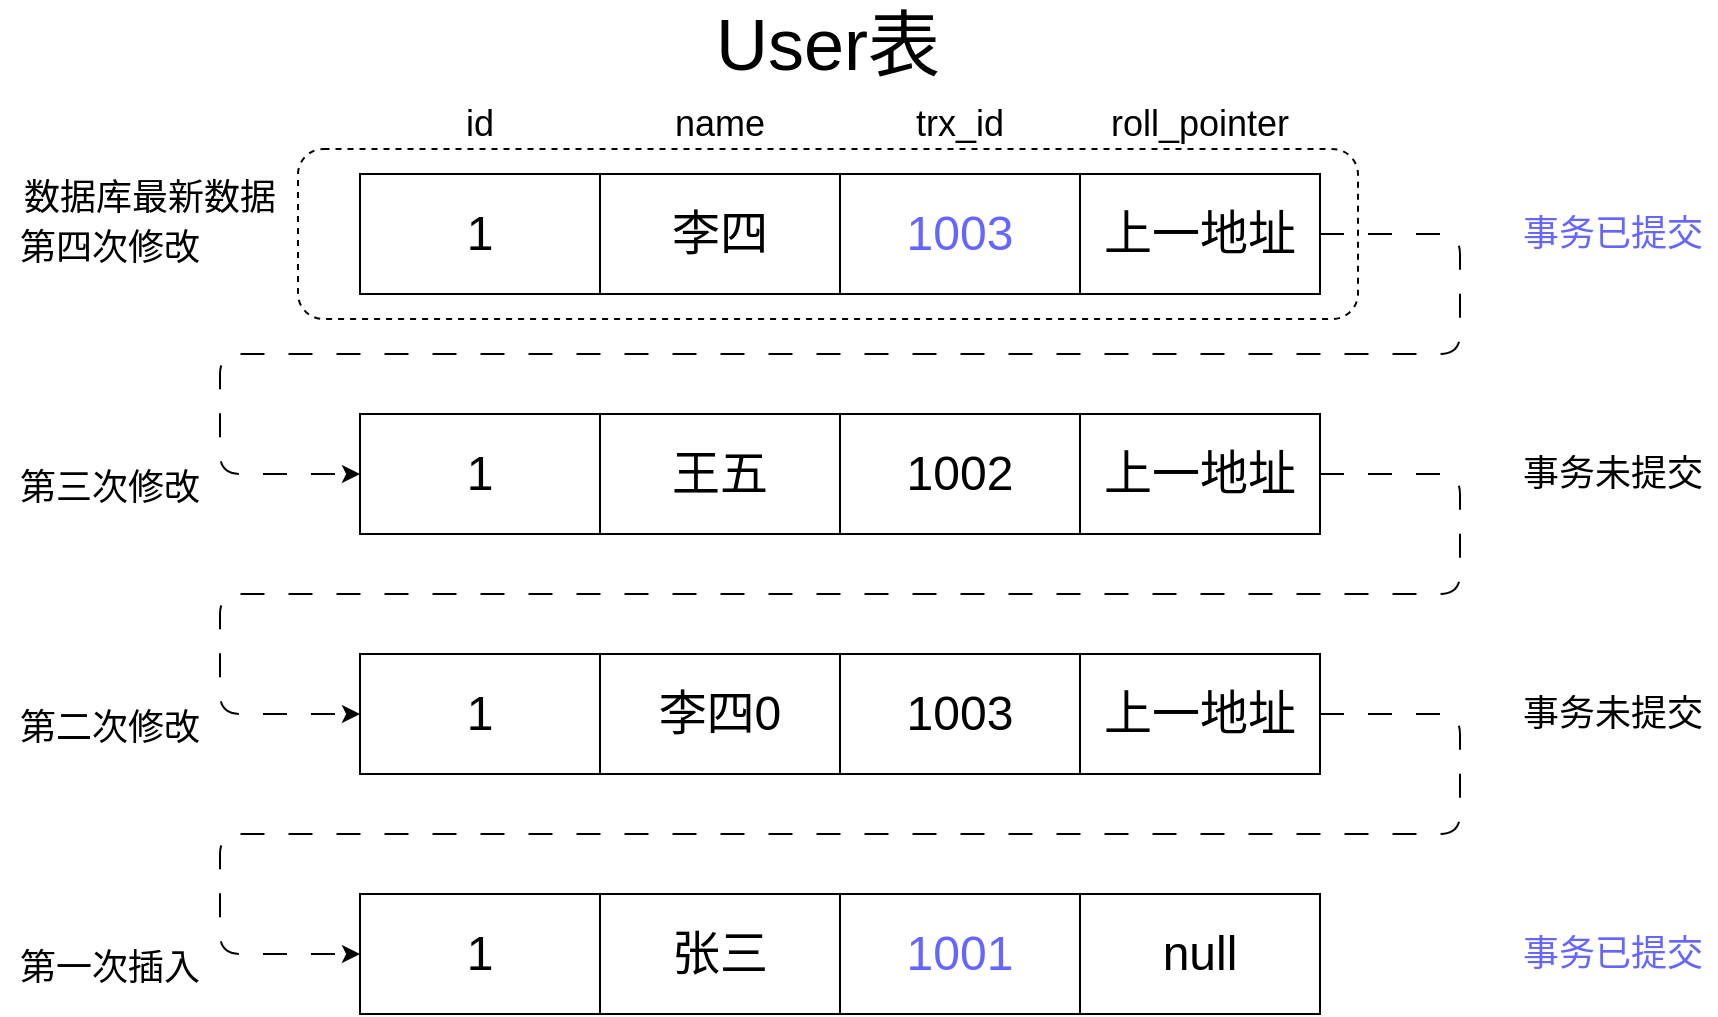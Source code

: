<mxfile>
    <diagram id="abLrTeT4Zs4_mOs3DVsZ" name="第 1 页">
        <mxGraphModel dx="978" dy="692" grid="1" gridSize="10" guides="1" tooltips="1" connect="1" arrows="1" fold="1" page="1" pageScale="1" pageWidth="827" pageHeight="1169" math="0" shadow="0">
            <root>
                <mxCell id="0"/>
                <mxCell id="1" parent="0"/>
                <mxCell id="43" value="" style="rounded=1;whiteSpace=wrap;html=1;fontSize=18;dashed=1;" parent="1" vertex="1">
                    <mxGeometry x="161" y="197.5" width="530" height="85" as="geometry"/>
                </mxCell>
                <mxCell id="7" value="&lt;font style=&quot;font-size: 24px;&quot;&gt;1&lt;/font&gt;" style="rounded=0;whiteSpace=wrap;html=1;" parent="1" vertex="1">
                    <mxGeometry x="192" y="210" width="120" height="60" as="geometry"/>
                </mxCell>
                <mxCell id="8" value="&lt;span style=&quot;font-size: 24px;&quot;&gt;李四&lt;/span&gt;" style="rounded=0;whiteSpace=wrap;html=1;" parent="1" vertex="1">
                    <mxGeometry x="312" y="210" width="120" height="60" as="geometry"/>
                </mxCell>
                <mxCell id="9" value="&lt;span style=&quot;font-size: 24px;&quot;&gt;&lt;font color=&quot;#6666ff&quot;&gt;1003&lt;/font&gt;&lt;/span&gt;" style="rounded=0;whiteSpace=wrap;html=1;" parent="1" vertex="1">
                    <mxGeometry x="432" y="210" width="120" height="60" as="geometry"/>
                </mxCell>
                <mxCell id="10" value="&lt;span style=&quot;font-size: 24px;&quot;&gt;上一地址&lt;/span&gt;" style="rounded=0;whiteSpace=wrap;html=1;" parent="1" vertex="1">
                    <mxGeometry x="552" y="210" width="120" height="60" as="geometry"/>
                </mxCell>
                <mxCell id="11" value="&lt;span style=&quot;font-size: 24px;&quot;&gt;1&lt;/span&gt;" style="rounded=0;whiteSpace=wrap;html=1;" parent="1" vertex="1">
                    <mxGeometry x="192" y="330" width="120" height="60" as="geometry"/>
                </mxCell>
                <mxCell id="12" value="&lt;span style=&quot;font-size: 24px;&quot;&gt;王五&lt;/span&gt;" style="rounded=0;whiteSpace=wrap;html=1;" parent="1" vertex="1">
                    <mxGeometry x="312" y="330" width="120" height="60" as="geometry"/>
                </mxCell>
                <mxCell id="13" value="&lt;span style=&quot;font-size: 24px;&quot;&gt;1002&lt;/span&gt;" style="rounded=0;whiteSpace=wrap;html=1;" parent="1" vertex="1">
                    <mxGeometry x="432" y="330" width="120" height="60" as="geometry"/>
                </mxCell>
                <mxCell id="35" style="edgeStyle=none;html=1;exitX=1;exitY=0.5;exitDx=0;exitDy=0;entryX=0;entryY=0.5;entryDx=0;entryDy=0;fontSize=18;dashed=1;dashPattern=12 12;" parent="1" source="14" target="15" edge="1">
                    <mxGeometry relative="1" as="geometry">
                        <Array as="points">
                            <mxPoint x="742" y="360"/>
                            <mxPoint x="742" y="420"/>
                            <mxPoint x="122" y="420"/>
                            <mxPoint x="122" y="480"/>
                        </Array>
                    </mxGeometry>
                </mxCell>
                <mxCell id="14" value="&lt;span style=&quot;font-size: 24px;&quot;&gt;上一地址&lt;/span&gt;" style="rounded=0;whiteSpace=wrap;html=1;" parent="1" vertex="1">
                    <mxGeometry x="552" y="330" width="120" height="60" as="geometry"/>
                </mxCell>
                <mxCell id="15" value="&lt;span style=&quot;font-size: 24px;&quot;&gt;1&lt;/span&gt;" style="rounded=0;whiteSpace=wrap;html=1;" parent="1" vertex="1">
                    <mxGeometry x="192" y="450" width="120" height="60" as="geometry"/>
                </mxCell>
                <mxCell id="16" value="&lt;span style=&quot;font-size: 24px;&quot;&gt;李四0&lt;/span&gt;" style="rounded=0;whiteSpace=wrap;html=1;" parent="1" vertex="1">
                    <mxGeometry x="312" y="450" width="120" height="60" as="geometry"/>
                </mxCell>
                <mxCell id="17" value="&lt;span style=&quot;font-size: 24px;&quot;&gt;1003&lt;/span&gt;" style="rounded=0;whiteSpace=wrap;html=1;" parent="1" vertex="1">
                    <mxGeometry x="432" y="450" width="120" height="60" as="geometry"/>
                </mxCell>
                <mxCell id="36" style="edgeStyle=none;html=1;exitX=1;exitY=0.5;exitDx=0;exitDy=0;entryX=0;entryY=0.5;entryDx=0;entryDy=0;dashed=1;dashPattern=12 12;fontSize=18;" parent="1" source="18" target="19" edge="1">
                    <mxGeometry relative="1" as="geometry">
                        <Array as="points">
                            <mxPoint x="742" y="480"/>
                            <mxPoint x="742" y="540"/>
                            <mxPoint x="122" y="540"/>
                            <mxPoint x="122" y="600"/>
                        </Array>
                    </mxGeometry>
                </mxCell>
                <mxCell id="18" value="&lt;span style=&quot;font-size: 24px;&quot;&gt;上一地址&lt;/span&gt;" style="rounded=0;whiteSpace=wrap;html=1;" parent="1" vertex="1">
                    <mxGeometry x="552" y="450" width="120" height="60" as="geometry"/>
                </mxCell>
                <mxCell id="19" value="&lt;span style=&quot;font-size: 24px;&quot;&gt;1&lt;/span&gt;" style="rounded=0;whiteSpace=wrap;html=1;" parent="1" vertex="1">
                    <mxGeometry x="192" y="570" width="120" height="60" as="geometry"/>
                </mxCell>
                <mxCell id="20" value="&lt;span style=&quot;font-size: 24px;&quot;&gt;张三&lt;/span&gt;" style="rounded=0;whiteSpace=wrap;html=1;" parent="1" vertex="1">
                    <mxGeometry x="312" y="570" width="120" height="60" as="geometry"/>
                </mxCell>
                <mxCell id="21" value="&lt;span style=&quot;font-size: 24px;&quot;&gt;&lt;font color=&quot;#6666ff&quot;&gt;1001&lt;/font&gt;&lt;/span&gt;" style="rounded=0;whiteSpace=wrap;html=1;" parent="1" vertex="1">
                    <mxGeometry x="432" y="570" width="120" height="60" as="geometry"/>
                </mxCell>
                <mxCell id="22" value="&lt;span style=&quot;font-size: 24px;&quot;&gt;null&lt;/span&gt;" style="rounded=0;whiteSpace=wrap;html=1;" parent="1" vertex="1">
                    <mxGeometry x="552" y="570" width="120" height="60" as="geometry"/>
                </mxCell>
                <mxCell id="24" value="&lt;font style=&quot;font-size: 18px;&quot;&gt;id&lt;/font&gt;" style="text;html=1;strokeColor=none;fillColor=none;align=center;verticalAlign=middle;whiteSpace=wrap;rounded=0;" parent="1" vertex="1">
                    <mxGeometry x="222" y="170" width="60" height="30" as="geometry"/>
                </mxCell>
                <mxCell id="25" value="&lt;font style=&quot;font-size: 18px;&quot;&gt;name&lt;br&gt;&lt;/font&gt;" style="text;html=1;strokeColor=none;fillColor=none;align=center;verticalAlign=middle;whiteSpace=wrap;rounded=0;" parent="1" vertex="1">
                    <mxGeometry x="342" y="170" width="60" height="30" as="geometry"/>
                </mxCell>
                <mxCell id="26" value="&lt;font style=&quot;font-size: 18px;&quot;&gt;trx_id&lt;br&gt;&lt;/font&gt;" style="text;html=1;strokeColor=none;fillColor=none;align=center;verticalAlign=middle;whiteSpace=wrap;rounded=0;" parent="1" vertex="1">
                    <mxGeometry x="462" y="170" width="60" height="30" as="geometry"/>
                </mxCell>
                <mxCell id="27" value="&lt;font style=&quot;font-size: 18px;&quot;&gt;roll_pointer&lt;br&gt;&lt;/font&gt;" style="text;html=1;strokeColor=none;fillColor=none;align=center;verticalAlign=middle;whiteSpace=wrap;rounded=0;" parent="1" vertex="1">
                    <mxGeometry x="562" y="170" width="100" height="30" as="geometry"/>
                </mxCell>
                <mxCell id="37" value="&lt;font style=&quot;font-size: 36px;&quot;&gt;User表&lt;/font&gt;" style="text;html=1;strokeColor=none;fillColor=none;align=center;verticalAlign=middle;whiteSpace=wrap;rounded=0;fontSize=18;" parent="1" vertex="1">
                    <mxGeometry x="353" y="130" width="146" height="30" as="geometry"/>
                </mxCell>
                <mxCell id="38" value="&lt;font style=&quot;font-size: 18px;&quot;&gt;第一次插入&lt;/font&gt;" style="text;html=1;strokeColor=none;fillColor=none;align=center;verticalAlign=middle;whiteSpace=wrap;rounded=0;fontSize=36;" parent="1" vertex="1">
                    <mxGeometry x="12" y="585" width="110" height="30" as="geometry"/>
                </mxCell>
                <mxCell id="39" value="&lt;font style=&quot;font-size: 18px;&quot;&gt;第二次修改&lt;/font&gt;" style="text;html=1;strokeColor=none;fillColor=none;align=center;verticalAlign=middle;whiteSpace=wrap;rounded=0;fontSize=36;" parent="1" vertex="1">
                    <mxGeometry x="12" y="465" width="110" height="30" as="geometry"/>
                </mxCell>
                <mxCell id="40" value="&lt;font style=&quot;font-size: 18px;&quot;&gt;第三次修改&lt;/font&gt;" style="text;html=1;strokeColor=none;fillColor=none;align=center;verticalAlign=middle;whiteSpace=wrap;rounded=0;fontSize=36;" parent="1" vertex="1">
                    <mxGeometry x="12" y="345" width="110" height="30" as="geometry"/>
                </mxCell>
                <mxCell id="41" value="&lt;font style=&quot;font-size: 18px;&quot;&gt;第四次修改&lt;/font&gt;" style="text;html=1;strokeColor=none;fillColor=none;align=center;verticalAlign=middle;whiteSpace=wrap;rounded=0;fontSize=36;" parent="1" vertex="1">
                    <mxGeometry x="12" y="225" width="110" height="30" as="geometry"/>
                </mxCell>
                <mxCell id="42" value="&lt;span style=&quot;font-size: 18px;&quot;&gt;数据库最新数据&lt;/span&gt;" style="text;html=1;strokeColor=none;fillColor=none;align=center;verticalAlign=middle;whiteSpace=wrap;rounded=0;fontSize=36;" parent="1" vertex="1">
                    <mxGeometry x="12" y="200" width="150" height="30" as="geometry"/>
                </mxCell>
                <mxCell id="44" value="&lt;font style=&quot;font-size: 18px;&quot;&gt;事务已提交&lt;/font&gt;" style="text;html=1;strokeColor=none;fillColor=none;align=center;verticalAlign=middle;whiteSpace=wrap;rounded=0;fontColor=#6666FF;" parent="1" vertex="1">
                    <mxGeometry x="767" y="225" width="103" height="30" as="geometry"/>
                </mxCell>
                <mxCell id="46" value="&lt;font style=&quot;font-size: 18px;&quot;&gt;事务未提交&lt;/font&gt;" style="text;html=1;strokeColor=none;fillColor=none;align=center;verticalAlign=middle;whiteSpace=wrap;rounded=0;" parent="1" vertex="1">
                    <mxGeometry x="767" y="345" width="103" height="30" as="geometry"/>
                </mxCell>
                <mxCell id="47" value="&lt;font style=&quot;font-size: 18px;&quot;&gt;事务未提交&lt;/font&gt;" style="text;html=1;strokeColor=none;fillColor=none;align=center;verticalAlign=middle;whiteSpace=wrap;rounded=0;" parent="1" vertex="1">
                    <mxGeometry x="767" y="465" width="103" height="30" as="geometry"/>
                </mxCell>
                <mxCell id="48" value="&lt;font style=&quot;font-size: 18px;&quot;&gt;事务已提交&lt;/font&gt;" style="text;html=1;strokeColor=none;fillColor=none;align=center;verticalAlign=middle;whiteSpace=wrap;rounded=0;fontColor=#6666FF;" parent="1" vertex="1">
                    <mxGeometry x="767" y="585" width="103" height="30" as="geometry"/>
                </mxCell>
                <mxCell id="56" style="edgeStyle=none;html=1;exitX=1;exitY=0.5;exitDx=0;exitDy=0;fontSize=18;dashed=1;dashPattern=12 12;entryX=0;entryY=0.5;entryDx=0;entryDy=0;" parent="1" source="10" target="11" edge="1">
                    <mxGeometry relative="1" as="geometry">
                        <Array as="points">
                            <mxPoint x="742" y="240"/>
                            <mxPoint x="742" y="300"/>
                            <mxPoint x="122" y="300"/>
                            <mxPoint x="122" y="360"/>
                        </Array>
                        <mxPoint x="672" y="240" as="sourcePoint"/>
                        <mxPoint x="192" y="360" as="targetPoint"/>
                    </mxGeometry>
                </mxCell>
            </root>
        </mxGraphModel>
    </diagram>
</mxfile>